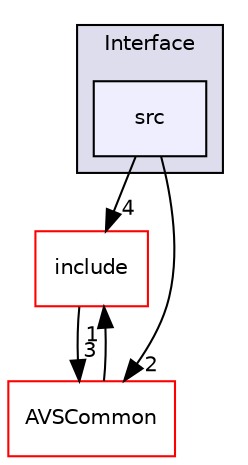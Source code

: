 digraph "/workplace/avs-device-sdk/Captions/Interface/src" {
  compound=true
  node [ fontsize="10", fontname="Helvetica"];
  edge [ labelfontsize="10", labelfontname="Helvetica"];
  subgraph clusterdir_84d366bf3e804ad2ebf34dfa9ac34410 {
    graph [ bgcolor="#ddddee", pencolor="black", label="Interface" fontname="Helvetica", fontsize="10", URL="dir_84d366bf3e804ad2ebf34dfa9ac34410.html"]
  dir_a01820aaba30b018211dccc95cc93b0a [shape=box, label="src", style="filled", fillcolor="#eeeeff", pencolor="black", URL="dir_a01820aaba30b018211dccc95cc93b0a.html"];
  }
  dir_8e66a004f8be64c7ee13a362fe0e9b56 [shape=box label="include" fillcolor="white" style="filled" color="red" URL="dir_8e66a004f8be64c7ee13a362fe0e9b56.html"];
  dir_13e65effb2bde530b17b3d5eefcd0266 [shape=box label="AVSCommon" fillcolor="white" style="filled" color="red" URL="dir_13e65effb2bde530b17b3d5eefcd0266.html"];
  dir_a01820aaba30b018211dccc95cc93b0a->dir_8e66a004f8be64c7ee13a362fe0e9b56 [headlabel="4", labeldistance=1.5 headhref="dir_000515_000513.html"];
  dir_a01820aaba30b018211dccc95cc93b0a->dir_13e65effb2bde530b17b3d5eefcd0266 [headlabel="2", labeldistance=1.5 headhref="dir_000515_000017.html"];
  dir_8e66a004f8be64c7ee13a362fe0e9b56->dir_13e65effb2bde530b17b3d5eefcd0266 [headlabel="3", labeldistance=1.5 headhref="dir_000513_000017.html"];
  dir_13e65effb2bde530b17b3d5eefcd0266->dir_8e66a004f8be64c7ee13a362fe0e9b56 [headlabel="1", labeldistance=1.5 headhref="dir_000017_000513.html"];
}
